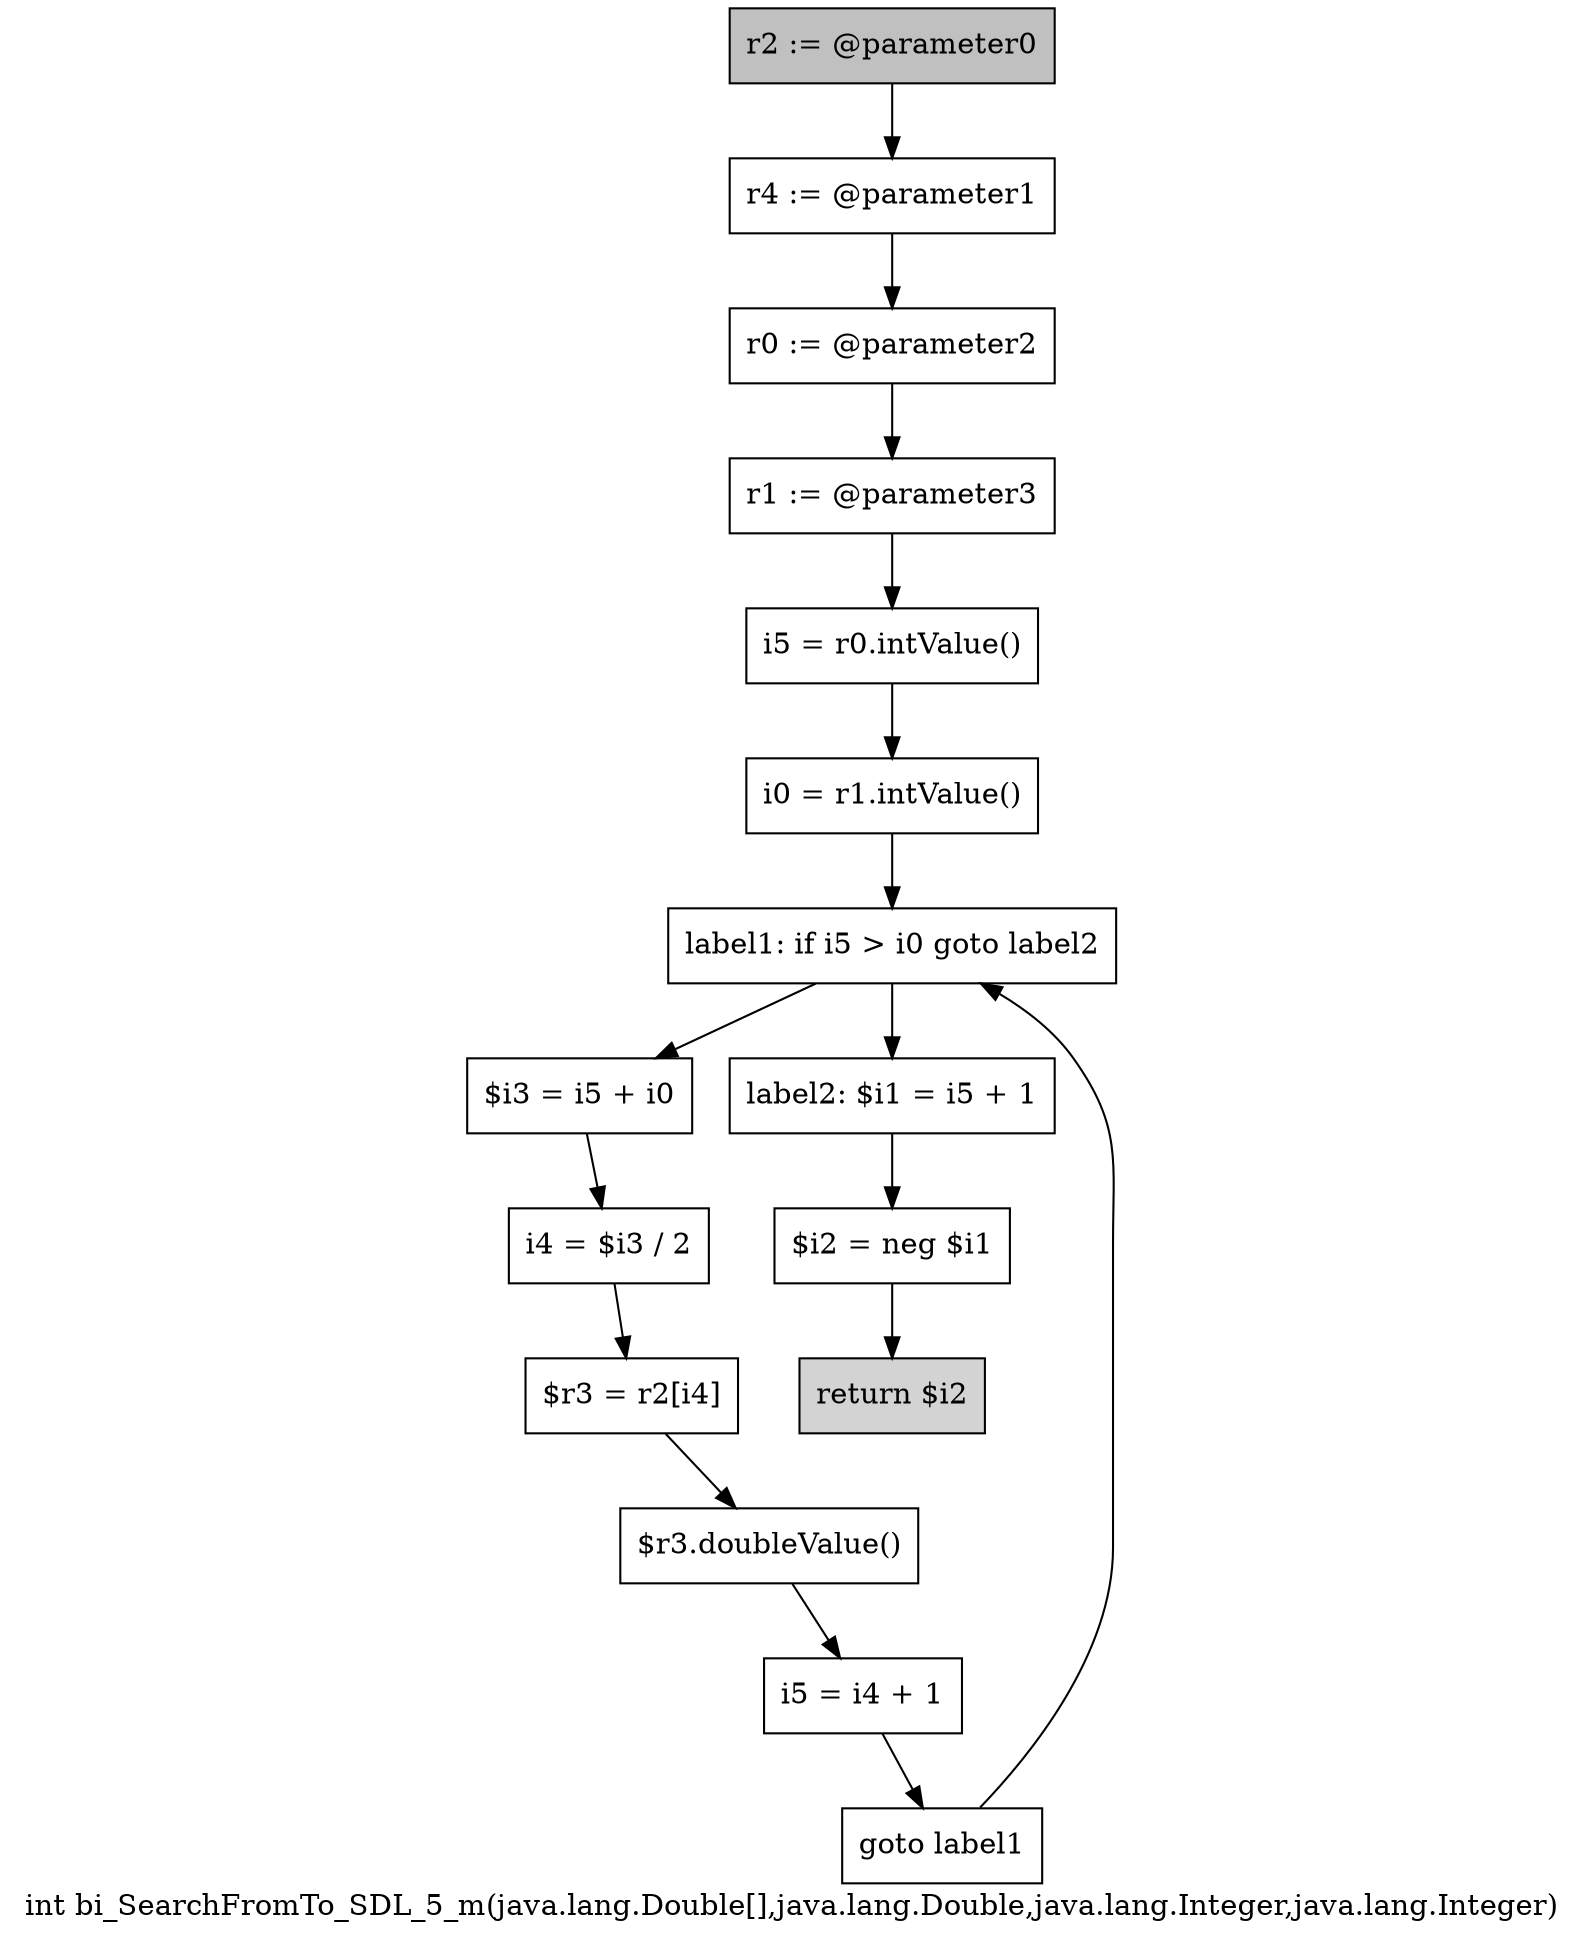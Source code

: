digraph "int bi_SearchFromTo_SDL_5_m(java.lang.Double[],java.lang.Double,java.lang.Integer,java.lang.Integer)" {
    label="int bi_SearchFromTo_SDL_5_m(java.lang.Double[],java.lang.Double,java.lang.Integer,java.lang.Integer)";
    node [shape=box];
    "0" [style=filled,fillcolor=gray,label="r2 := @parameter0",];
    "1" [label="r4 := @parameter1",];
    "0"->"1";
    "2" [label="r0 := @parameter2",];
    "1"->"2";
    "3" [label="r1 := @parameter3",];
    "2"->"3";
    "4" [label="i5 = r0.intValue()",];
    "3"->"4";
    "5" [label="i0 = r1.intValue()",];
    "4"->"5";
    "6" [label="label1: if i5 > i0 goto label2",];
    "5"->"6";
    "7" [label="$i3 = i5 + i0",];
    "6"->"7";
    "13" [label="label2: $i1 = i5 + 1",];
    "6"->"13";
    "8" [label="i4 = $i3 / 2",];
    "7"->"8";
    "9" [label="$r3 = r2[i4]",];
    "8"->"9";
    "10" [label="$r3.doubleValue()",];
    "9"->"10";
    "11" [label="i5 = i4 + 1",];
    "10"->"11";
    "12" [label="goto label1",];
    "11"->"12";
    "12"->"6";
    "14" [label="$i2 = neg $i1",];
    "13"->"14";
    "15" [style=filled,fillcolor=lightgray,label="return $i2",];
    "14"->"15";
}
